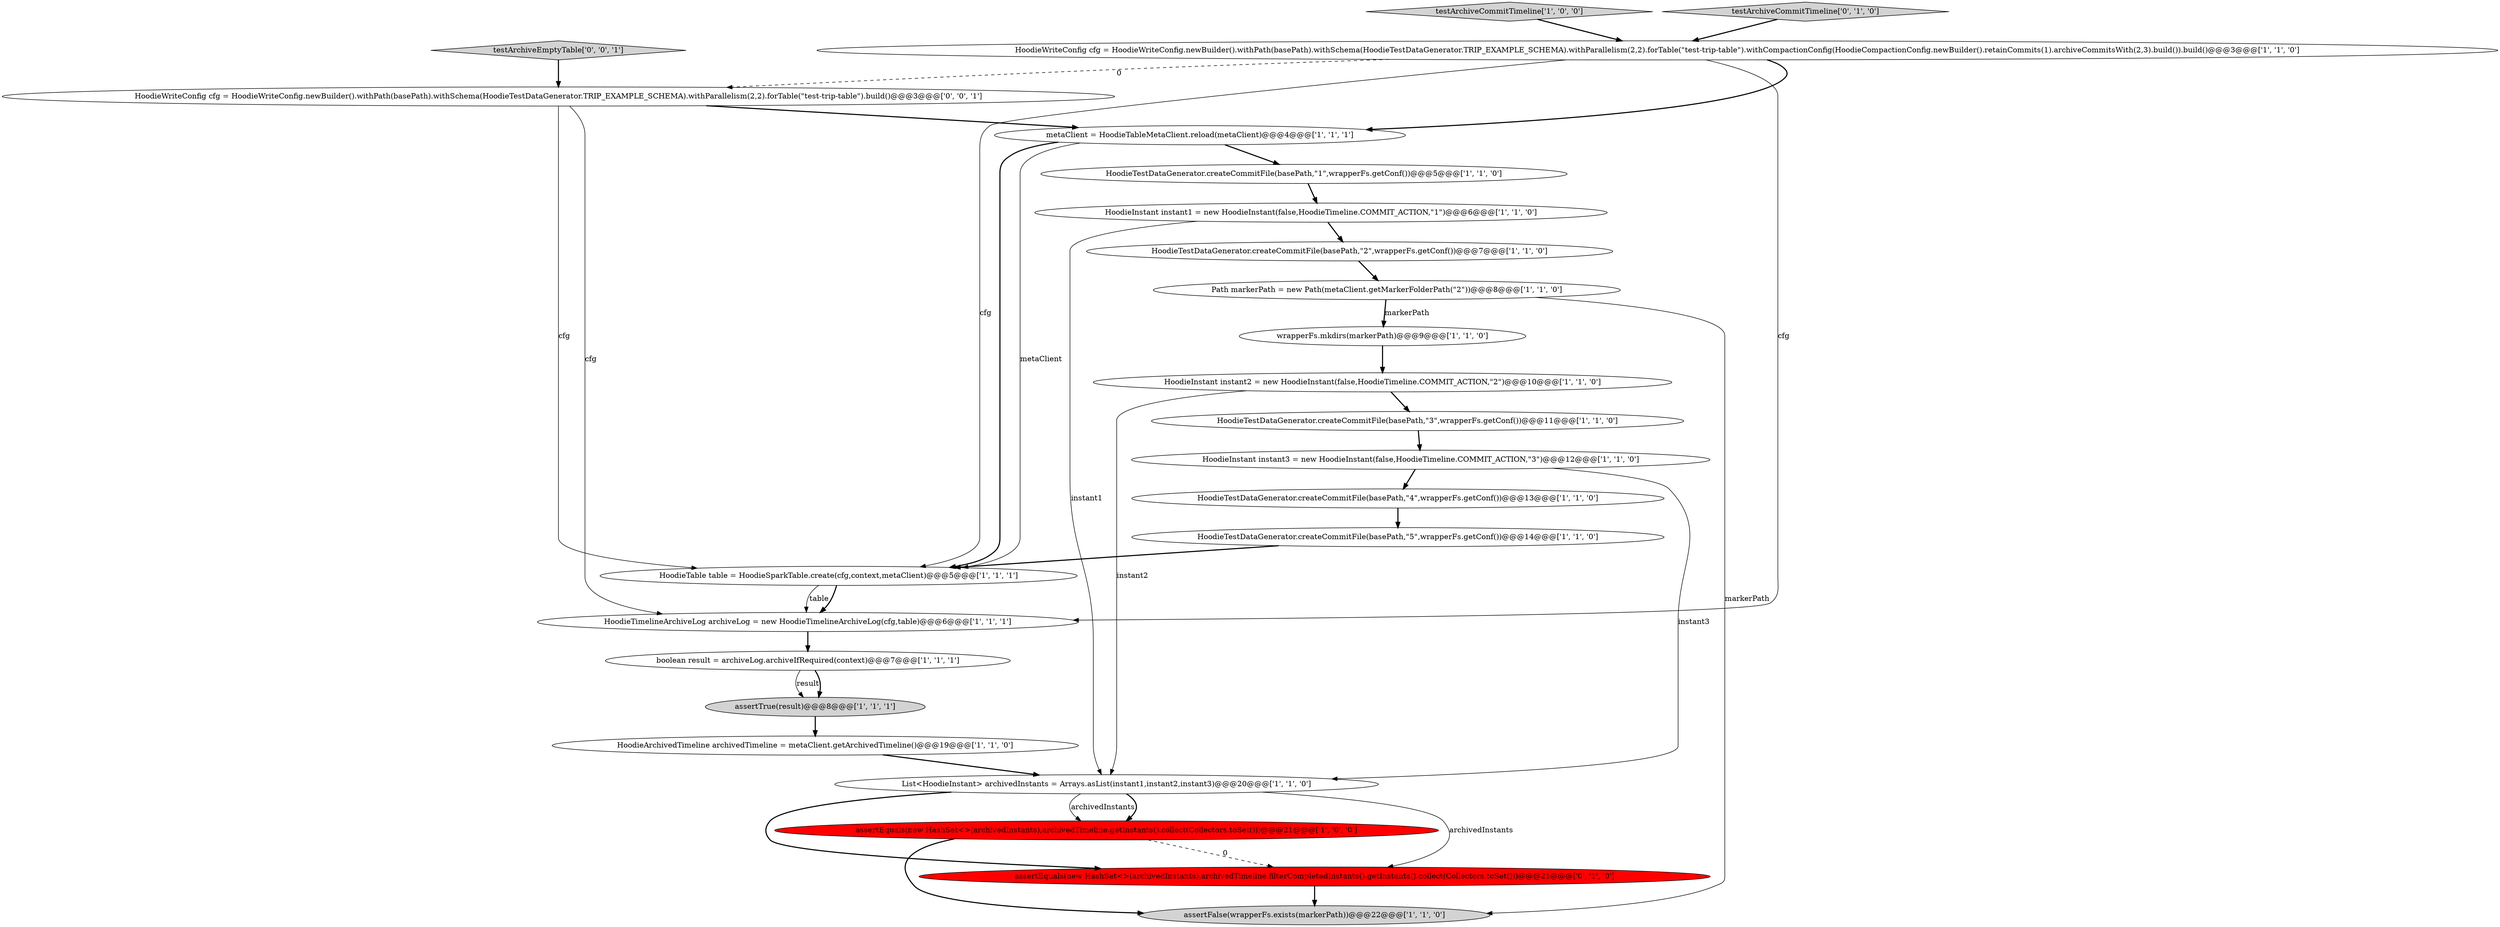 digraph {
2 [style = filled, label = "HoodieTestDataGenerator.createCommitFile(basePath,\"1\",wrapperFs.getConf())@@@5@@@['1', '1', '0']", fillcolor = white, shape = ellipse image = "AAA0AAABBB1BBB"];
20 [style = filled, label = "HoodieTimelineArchiveLog archiveLog = new HoodieTimelineArchiveLog(cfg,table)@@@6@@@['1', '1', '1']", fillcolor = white, shape = ellipse image = "AAA0AAABBB1BBB"];
0 [style = filled, label = "metaClient = HoodieTableMetaClient.reload(metaClient)@@@4@@@['1', '1', '1']", fillcolor = white, shape = ellipse image = "AAA0AAABBB1BBB"];
4 [style = filled, label = "List<HoodieInstant> archivedInstants = Arrays.asList(instant1,instant2,instant3)@@@20@@@['1', '1', '0']", fillcolor = white, shape = ellipse image = "AAA0AAABBB1BBB"];
10 [style = filled, label = "HoodieTestDataGenerator.createCommitFile(basePath,\"4\",wrapperFs.getConf())@@@13@@@['1', '1', '0']", fillcolor = white, shape = ellipse image = "AAA0AAABBB1BBB"];
15 [style = filled, label = "HoodieTable table = HoodieSparkTable.create(cfg,context,metaClient)@@@5@@@['1', '1', '1']", fillcolor = white, shape = ellipse image = "AAA0AAABBB1BBB"];
18 [style = filled, label = "boolean result = archiveLog.archiveIfRequired(context)@@@7@@@['1', '1', '1']", fillcolor = white, shape = ellipse image = "AAA0AAABBB1BBB"];
22 [style = filled, label = "assertEquals(new HashSet<>(archivedInstants),archivedTimeline.filterCompletedInstants().getInstants().collect(Collectors.toSet()))@@@21@@@['0', '1', '0']", fillcolor = red, shape = ellipse image = "AAA1AAABBB2BBB"];
23 [style = filled, label = "testArchiveEmptyTable['0', '0', '1']", fillcolor = lightgray, shape = diamond image = "AAA0AAABBB3BBB"];
7 [style = filled, label = "wrapperFs.mkdirs(markerPath)@@@9@@@['1', '1', '0']", fillcolor = white, shape = ellipse image = "AAA0AAABBB1BBB"];
6 [style = filled, label = "assertFalse(wrapperFs.exists(markerPath))@@@22@@@['1', '1', '0']", fillcolor = lightgray, shape = ellipse image = "AAA0AAABBB1BBB"];
19 [style = filled, label = "Path markerPath = new Path(metaClient.getMarkerFolderPath(\"2\"))@@@8@@@['1', '1', '0']", fillcolor = white, shape = ellipse image = "AAA0AAABBB1BBB"];
8 [style = filled, label = "assertTrue(result)@@@8@@@['1', '1', '1']", fillcolor = lightgray, shape = ellipse image = "AAA0AAABBB1BBB"];
11 [style = filled, label = "HoodieTestDataGenerator.createCommitFile(basePath,\"5\",wrapperFs.getConf())@@@14@@@['1', '1', '0']", fillcolor = white, shape = ellipse image = "AAA0AAABBB1BBB"];
9 [style = filled, label = "HoodieInstant instant1 = new HoodieInstant(false,HoodieTimeline.COMMIT_ACTION,\"1\")@@@6@@@['1', '1', '0']", fillcolor = white, shape = ellipse image = "AAA0AAABBB1BBB"];
13 [style = filled, label = "HoodieTestDataGenerator.createCommitFile(basePath,\"2\",wrapperFs.getConf())@@@7@@@['1', '1', '0']", fillcolor = white, shape = ellipse image = "AAA0AAABBB1BBB"];
17 [style = filled, label = "HoodieInstant instant3 = new HoodieInstant(false,HoodieTimeline.COMMIT_ACTION,\"3\")@@@12@@@['1', '1', '0']", fillcolor = white, shape = ellipse image = "AAA0AAABBB1BBB"];
5 [style = filled, label = "HoodieArchivedTimeline archivedTimeline = metaClient.getArchivedTimeline()@@@19@@@['1', '1', '0']", fillcolor = white, shape = ellipse image = "AAA0AAABBB1BBB"];
16 [style = filled, label = "testArchiveCommitTimeline['1', '0', '0']", fillcolor = lightgray, shape = diamond image = "AAA0AAABBB1BBB"];
21 [style = filled, label = "testArchiveCommitTimeline['0', '1', '0']", fillcolor = lightgray, shape = diamond image = "AAA0AAABBB2BBB"];
3 [style = filled, label = "HoodieInstant instant2 = new HoodieInstant(false,HoodieTimeline.COMMIT_ACTION,\"2\")@@@10@@@['1', '1', '0']", fillcolor = white, shape = ellipse image = "AAA0AAABBB1BBB"];
1 [style = filled, label = "HoodieWriteConfig cfg = HoodieWriteConfig.newBuilder().withPath(basePath).withSchema(HoodieTestDataGenerator.TRIP_EXAMPLE_SCHEMA).withParallelism(2,2).forTable(\"test-trip-table\").withCompactionConfig(HoodieCompactionConfig.newBuilder().retainCommits(1).archiveCommitsWith(2,3).build()).build()@@@3@@@['1', '1', '0']", fillcolor = white, shape = ellipse image = "AAA0AAABBB1BBB"];
24 [style = filled, label = "HoodieWriteConfig cfg = HoodieWriteConfig.newBuilder().withPath(basePath).withSchema(HoodieTestDataGenerator.TRIP_EXAMPLE_SCHEMA).withParallelism(2,2).forTable(\"test-trip-table\").build()@@@3@@@['0', '0', '1']", fillcolor = white, shape = ellipse image = "AAA0AAABBB3BBB"];
14 [style = filled, label = "HoodieTestDataGenerator.createCommitFile(basePath,\"3\",wrapperFs.getConf())@@@11@@@['1', '1', '0']", fillcolor = white, shape = ellipse image = "AAA0AAABBB1BBB"];
12 [style = filled, label = "assertEquals(new HashSet<>(archivedInstants),archivedTimeline.getInstants().collect(Collectors.toSet()))@@@21@@@['1', '0', '0']", fillcolor = red, shape = ellipse image = "AAA1AAABBB1BBB"];
17->10 [style = bold, label=""];
19->7 [style = solid, label="markerPath"];
9->4 [style = solid, label="instant1"];
24->0 [style = bold, label=""];
4->12 [style = solid, label="archivedInstants"];
3->14 [style = bold, label=""];
0->2 [style = bold, label=""];
14->17 [style = bold, label=""];
15->20 [style = solid, label="table"];
1->0 [style = bold, label=""];
2->9 [style = bold, label=""];
3->4 [style = solid, label="instant2"];
12->6 [style = bold, label=""];
0->15 [style = bold, label=""];
7->3 [style = bold, label=""];
11->15 [style = bold, label=""];
19->6 [style = solid, label="markerPath"];
20->18 [style = bold, label=""];
13->19 [style = bold, label=""];
23->24 [style = bold, label=""];
8->5 [style = bold, label=""];
18->8 [style = solid, label="result"];
16->1 [style = bold, label=""];
1->24 [style = dashed, label="0"];
15->20 [style = bold, label=""];
1->15 [style = solid, label="cfg"];
5->4 [style = bold, label=""];
21->1 [style = bold, label=""];
1->20 [style = solid, label="cfg"];
12->22 [style = dashed, label="0"];
4->22 [style = solid, label="archivedInstants"];
4->12 [style = bold, label=""];
18->8 [style = bold, label=""];
24->20 [style = solid, label="cfg"];
24->15 [style = solid, label="cfg"];
19->7 [style = bold, label=""];
4->22 [style = bold, label=""];
0->15 [style = solid, label="metaClient"];
22->6 [style = bold, label=""];
9->13 [style = bold, label=""];
10->11 [style = bold, label=""];
17->4 [style = solid, label="instant3"];
}
